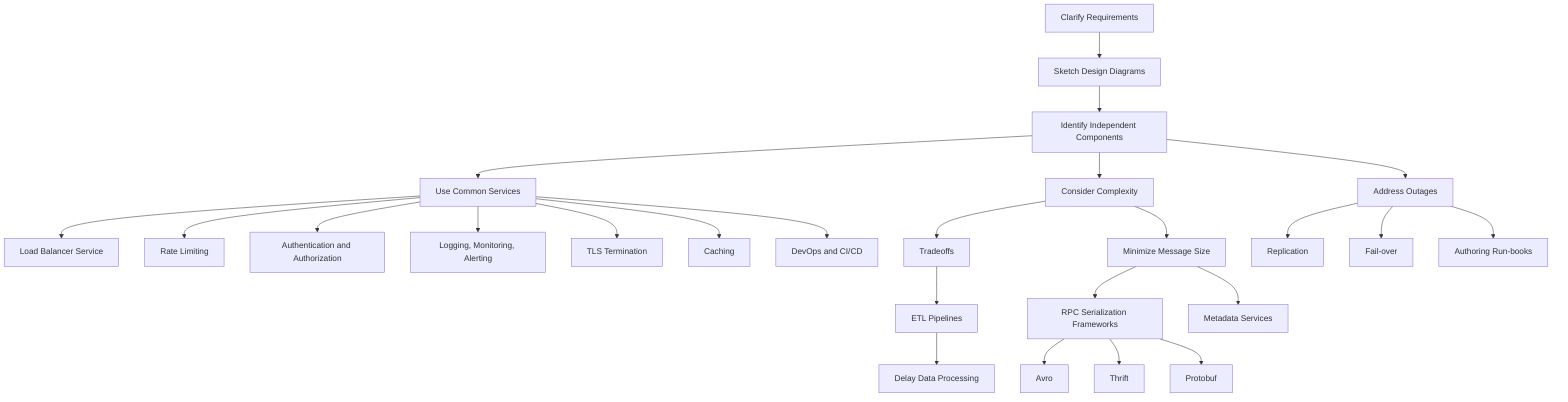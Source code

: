 graph TD;
    A[Clarify Requirements] --> B[Sketch Design Diagrams];
    B --> C[Identify Independent Components];
    C --> D[Use Common Services];
    D --> E[Load Balancer Service];
    D --> F[Rate Limiting];
    D --> G[Authentication and Authorization];
    D --> H[Logging, Monitoring, Alerting];
    D --> I[TLS Termination];
    D --> J[Caching];
    D --> K[DevOps and CI/CD];
    C --> L[Consider Complexity];
    L --> M[Tradeoffs];
    M --> N[ETL Pipelines];
    N --> O[Delay Data Processing];
    L --> P[Minimize Message Size];
    P --> Q[RPC Serialization Frameworks];
    Q --> R[Avro];
    Q --> S[Thrift];
    Q --> T[Protobuf];
    P --> U[Metadata Services];
    C --> V[Address Outages];
    V --> W[Replication];
    V --> X[Fail-over];
    V --> Y[Authoring Run-books];